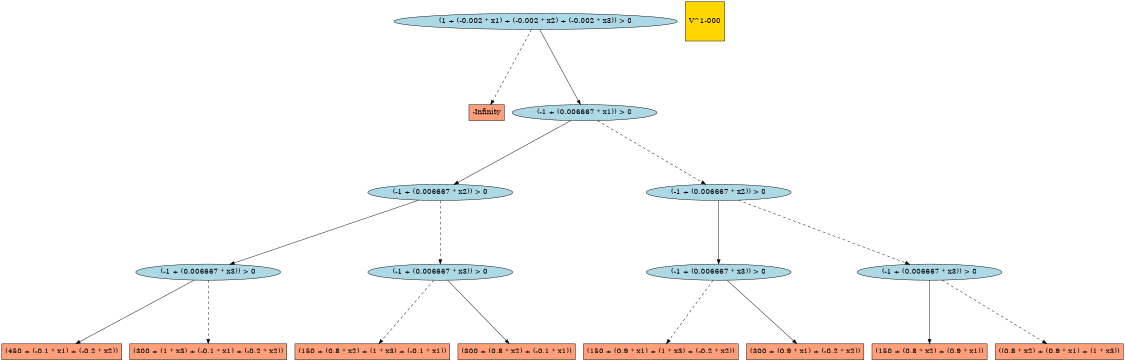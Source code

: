 digraph G { 
graph [ fontname = "Helvetica",fontsize="16",ratio = "auto",
        size="7.5,10",ranksep="2.00" ];
node [fontsize="16"];
"1857" [label="(450 + (-0.1 * x1) + (-0.2 * x2))",fillcolor=lightsalmon,color=black,shape=box,style=filled];
"841" [label="(150 + (0.8 * x2) + (0.9 * x1))",fillcolor=lightsalmon,color=black,shape=box,style=filled];
"115" [label="((0.8 * x2) + (0.9 * x1) + (1 * x3))",fillcolor=lightsalmon,color=black,shape=box,style=filled];
"4129" [label="(-1 + (0.006667 * x2)) > 0",fillcolor=lightblue,color=black,shape=ellipse,style=filled];
"1184" [label="(150 + (0.8 * x2) + (1 * x3) + (-0.1 * x1))",fillcolor=lightsalmon,color=black,shape=box,style=filled];
"4128" [label="(-1 + (0.006667 * x3)) > 0",fillcolor=lightblue,color=black,shape=ellipse,style=filled];
"957" [label="(150 + (0.9 * x1) + (1 * x3) + (-0.2 * x2))",fillcolor=lightsalmon,color=black,shape=box,style=filled];
"1412" [label="(300 + (0.8 * x2) + (-0.1 * x1))",fillcolor=lightsalmon,color=black,shape=box,style=filled];
"3462" [label="(-1 + (0.006667 * x2)) > 0",fillcolor=lightblue,color=black,shape=ellipse,style=filled];
"3610" [label="(-1 + (0.006667 * x3)) > 0",fillcolor=lightblue,color=black,shape=ellipse,style=filled];
"3461" [label="(-1 + (0.006667 * x3)) > 0",fillcolor=lightblue,color=black,shape=ellipse,style=filled];
"3317" [label="(-1 + (0.006667 * x3)) > 0",fillcolor=lightblue,color=black,shape=ellipse,style=filled];
"1068" [label="(300 + (0.9 * x1) + (-0.2 * x2))",fillcolor=lightsalmon,color=black,shape=box,style=filled];
"4" [label="-Infinity",fillcolor=lightsalmon,color=black,shape=box,style=filled];
"1635" [label="(300 + (1 * x3) + (-0.1 * x1) + (-0.2 * x2))",fillcolor=lightsalmon,color=black,shape=box,style=filled];
"4130" [label="(-1 + (0.006667 * x1)) > 0",fillcolor=lightblue,color=black,shape=ellipse,style=filled];
"_temp_" [label="V^1-000",fillcolor=gold1,color=black,shape=square,style=filled];
"4131" [label="(1 + (-0.002 * x1) + (-0.002 * x2) + (-0.002 * x3)) > 0",fillcolor=lightblue,color=black,shape=ellipse,style=filled];
"4129" -> "4128" [color=black,style=solid];
"4129" -> "3610" [color=black,style=dashed];
"4128" -> "1857" [color=black,style=solid];
"4128" -> "1635" [color=black,style=dashed];
"3462" -> "3461" [color=black,style=solid];
"3462" -> "3317" [color=black,style=dashed];
"3610" -> "1184" [color=black,style=dashed];
"3610" -> "1412" [color=black,style=solid];
"3461" -> "1068" [color=black,style=solid];
"3461" -> "957" [color=black,style=dashed];
"3317" -> "841" [color=black,style=solid];
"3317" -> "115" [color=black,style=dashed];
"4130" -> "4129" [color=black,style=solid];
"4130" -> "3462" [color=black,style=dashed];
"4131" -> "4" [color=black,style=dashed];
"4131" -> "4130" [color=black,style=solid];
}
